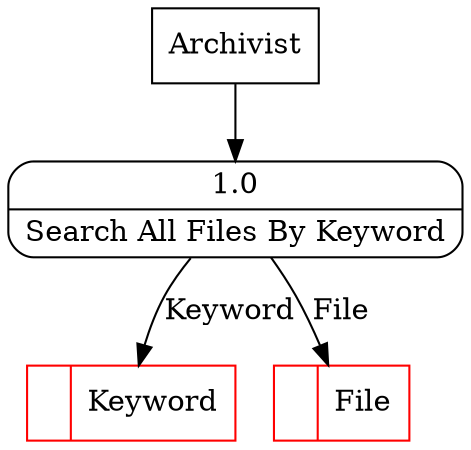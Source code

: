 digraph dfd2{ 
node[shape=record]
200 [label="<f0>  |<f1> Keyword " color=red];
201 [label="<f0>  |<f1> File " color=red];
202 [label="Archivist" shape=box];
203 [label="{<f0> 1.0|<f1> Search All Files By Keyword }" shape=Mrecord];
202 -> 203
203 -> 201 [label="File"]
203 -> 200 [label="Keyword"]
}